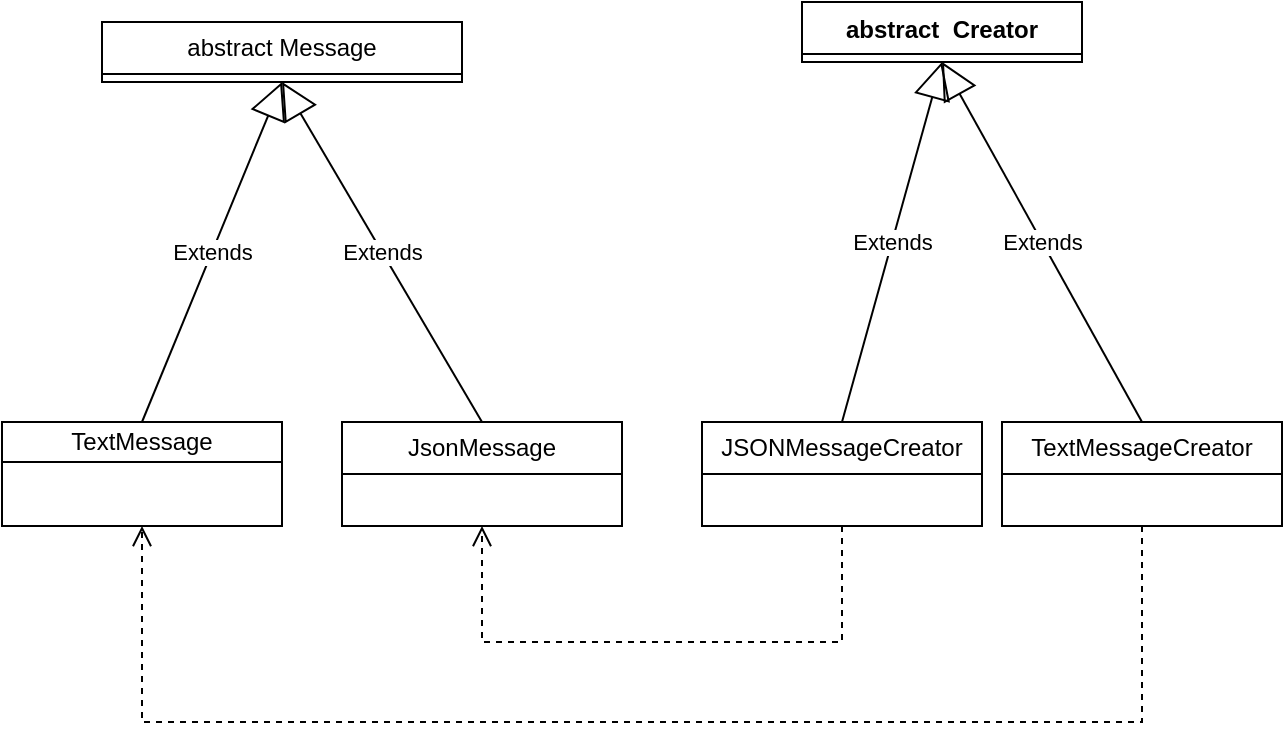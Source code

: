 <mxfile version="22.1.11" type="device">
  <diagram id="C5RBs43oDa-KdzZeNtuy" name="Page-1">
    <mxGraphModel dx="1434" dy="738" grid="1" gridSize="10" guides="1" tooltips="1" connect="1" arrows="1" fold="1" page="1" pageScale="1" pageWidth="827" pageHeight="1169" math="0" shadow="0">
      <root>
        <mxCell id="WIyWlLk6GJQsqaUBKTNV-0" />
        <mxCell id="WIyWlLk6GJQsqaUBKTNV-1" parent="WIyWlLk6GJQsqaUBKTNV-0" />
        <mxCell id="zAt50XMLLe7vNtjMuCPo-1" value="abstract&amp;nbsp; Creator" style="swimlane;fontStyle=1;align=center;verticalAlign=top;childLayout=stackLayout;horizontal=1;startSize=26;horizontalStack=0;resizeParent=1;resizeParentMax=0;resizeLast=0;collapsible=1;marginBottom=0;whiteSpace=wrap;html=1;" vertex="1" collapsed="1" parent="WIyWlLk6GJQsqaUBKTNV-1">
          <mxGeometry x="494" y="50" width="140" height="30" as="geometry">
            <mxRectangle x="330" y="290" width="160" height="34" as="alternateBounds" />
          </mxGeometry>
        </mxCell>
        <mxCell id="zAt50XMLLe7vNtjMuCPo-3" value="" style="line;strokeWidth=1;fillColor=none;align=left;verticalAlign=middle;spacingTop=-1;spacingLeft=3;spacingRight=3;rotatable=0;labelPosition=right;points=[];portConstraint=eastwest;strokeColor=inherit;" vertex="1" parent="zAt50XMLLe7vNtjMuCPo-1">
          <mxGeometry y="26" width="160" height="8" as="geometry" />
        </mxCell>
        <mxCell id="zAt50XMLLe7vNtjMuCPo-5" value="abstract Message" style="swimlane;fontStyle=0;childLayout=stackLayout;horizontal=1;startSize=26;fillColor=none;horizontalStack=0;resizeParent=1;resizeParentMax=0;resizeLast=0;collapsible=1;marginBottom=0;whiteSpace=wrap;html=1;" vertex="1" collapsed="1" parent="WIyWlLk6GJQsqaUBKTNV-1">
          <mxGeometry x="144" y="60" width="180" height="30" as="geometry">
            <mxRectangle x="90" y="330" width="160" height="52" as="alternateBounds" />
          </mxGeometry>
        </mxCell>
        <mxCell id="zAt50XMLLe7vNtjMuCPo-9" value="TextMessage" style="swimlane;fontStyle=0;childLayout=stackLayout;horizontal=1;startSize=20;fillColor=none;horizontalStack=0;resizeParent=1;resizeParentMax=0;resizeLast=0;collapsible=1;marginBottom=0;whiteSpace=wrap;html=1;" vertex="1" parent="WIyWlLk6GJQsqaUBKTNV-1">
          <mxGeometry x="94" y="260" width="140" height="52" as="geometry" />
        </mxCell>
        <mxCell id="zAt50XMLLe7vNtjMuCPo-13" value="JSONMessageCreator" style="swimlane;fontStyle=0;childLayout=stackLayout;horizontal=1;startSize=26;fillColor=none;horizontalStack=0;resizeParent=1;resizeParentMax=0;resizeLast=0;collapsible=1;marginBottom=0;whiteSpace=wrap;html=1;" vertex="1" parent="WIyWlLk6GJQsqaUBKTNV-1">
          <mxGeometry x="444" y="260" width="140" height="52" as="geometry" />
        </mxCell>
        <mxCell id="zAt50XMLLe7vNtjMuCPo-14" value="JsonMessage" style="swimlane;fontStyle=0;childLayout=stackLayout;horizontal=1;startSize=26;fillColor=none;horizontalStack=0;resizeParent=1;resizeParentMax=0;resizeLast=0;collapsible=1;marginBottom=0;whiteSpace=wrap;html=1;" vertex="1" parent="WIyWlLk6GJQsqaUBKTNV-1">
          <mxGeometry x="264" y="260" width="140" height="52" as="geometry" />
        </mxCell>
        <mxCell id="zAt50XMLLe7vNtjMuCPo-15" value="TextMessageCreator" style="swimlane;fontStyle=0;childLayout=stackLayout;horizontal=1;startSize=26;fillColor=none;horizontalStack=0;resizeParent=1;resizeParentMax=0;resizeLast=0;collapsible=1;marginBottom=0;whiteSpace=wrap;html=1;" vertex="1" parent="WIyWlLk6GJQsqaUBKTNV-1">
          <mxGeometry x="594" y="260" width="140" height="52" as="geometry" />
        </mxCell>
        <mxCell id="zAt50XMLLe7vNtjMuCPo-16" value="Extends" style="endArrow=block;endSize=16;endFill=0;html=1;rounded=0;entryX=0.5;entryY=1;entryDx=0;entryDy=0;exitX=0.5;exitY=0;exitDx=0;exitDy=0;" edge="1" parent="WIyWlLk6GJQsqaUBKTNV-1" source="zAt50XMLLe7vNtjMuCPo-9" target="zAt50XMLLe7vNtjMuCPo-5">
          <mxGeometry width="160" relative="1" as="geometry">
            <mxPoint x="384" y="10" as="sourcePoint" />
            <mxPoint x="544" y="10" as="targetPoint" />
          </mxGeometry>
        </mxCell>
        <mxCell id="zAt50XMLLe7vNtjMuCPo-17" value="Extends" style="endArrow=block;endSize=16;endFill=0;html=1;rounded=0;entryX=0.5;entryY=1;entryDx=0;entryDy=0;exitX=0.5;exitY=0;exitDx=0;exitDy=0;" edge="1" parent="WIyWlLk6GJQsqaUBKTNV-1" source="zAt50XMLLe7vNtjMuCPo-14" target="zAt50XMLLe7vNtjMuCPo-5">
          <mxGeometry width="160" relative="1" as="geometry">
            <mxPoint x="174" y="270" as="sourcePoint" />
            <mxPoint x="234" y="122" as="targetPoint" />
          </mxGeometry>
        </mxCell>
        <mxCell id="zAt50XMLLe7vNtjMuCPo-18" value="Extends" style="endArrow=block;endSize=16;endFill=0;html=1;rounded=0;entryX=0.5;entryY=1;entryDx=0;entryDy=0;exitX=0.5;exitY=0;exitDx=0;exitDy=0;" edge="1" parent="WIyWlLk6GJQsqaUBKTNV-1" source="zAt50XMLLe7vNtjMuCPo-13" target="zAt50XMLLe7vNtjMuCPo-1">
          <mxGeometry width="160" relative="1" as="geometry">
            <mxPoint x="344" y="270" as="sourcePoint" />
            <mxPoint x="234" y="122" as="targetPoint" />
          </mxGeometry>
        </mxCell>
        <mxCell id="zAt50XMLLe7vNtjMuCPo-19" value="Extends" style="endArrow=block;endSize=16;endFill=0;html=1;rounded=0;entryX=0.5;entryY=1;entryDx=0;entryDy=0;exitX=0.5;exitY=0;exitDx=0;exitDy=0;" edge="1" parent="WIyWlLk6GJQsqaUBKTNV-1" source="zAt50XMLLe7vNtjMuCPo-15" target="zAt50XMLLe7vNtjMuCPo-1">
          <mxGeometry width="160" relative="1" as="geometry">
            <mxPoint x="524" y="270" as="sourcePoint" />
            <mxPoint x="574" y="90" as="targetPoint" />
          </mxGeometry>
        </mxCell>
        <mxCell id="zAt50XMLLe7vNtjMuCPo-20" value="" style="html=1;verticalAlign=bottom;endArrow=open;dashed=1;endSize=8;curved=0;rounded=0;exitX=0.5;exitY=1;exitDx=0;exitDy=0;entryX=0.5;entryY=1;entryDx=0;entryDy=0;" edge="1" parent="WIyWlLk6GJQsqaUBKTNV-1" source="zAt50XMLLe7vNtjMuCPo-13" target="zAt50XMLLe7vNtjMuCPo-14">
          <mxGeometry relative="1" as="geometry">
            <mxPoint x="540" y="400" as="sourcePoint" />
            <mxPoint x="460" y="400" as="targetPoint" />
            <Array as="points">
              <mxPoint x="514" y="370" />
              <mxPoint x="334" y="370" />
            </Array>
          </mxGeometry>
        </mxCell>
        <mxCell id="zAt50XMLLe7vNtjMuCPo-21" value="" style="html=1;verticalAlign=bottom;endArrow=open;dashed=1;endSize=8;curved=0;rounded=0;exitX=0.5;exitY=1;exitDx=0;exitDy=0;entryX=0.5;entryY=1;entryDx=0;entryDy=0;" edge="1" parent="WIyWlLk6GJQsqaUBKTNV-1" source="zAt50XMLLe7vNtjMuCPo-15" target="zAt50XMLLe7vNtjMuCPo-9">
          <mxGeometry relative="1" as="geometry">
            <mxPoint x="410" y="480" as="sourcePoint" />
            <mxPoint x="330" y="480" as="targetPoint" />
            <Array as="points">
              <mxPoint x="664" y="410" />
              <mxPoint x="164" y="410" />
            </Array>
          </mxGeometry>
        </mxCell>
      </root>
    </mxGraphModel>
  </diagram>
</mxfile>
